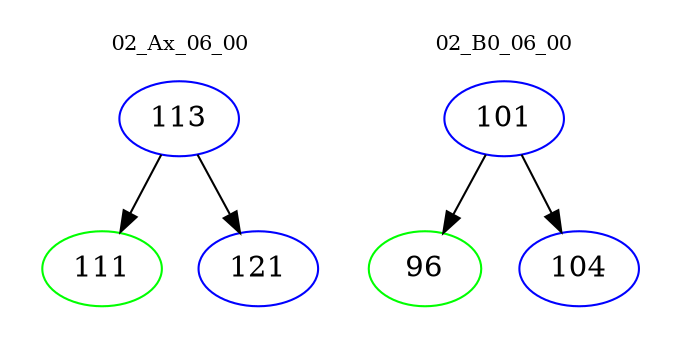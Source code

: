 digraph{
subgraph cluster_0 {
color = white
label = "02_Ax_06_00";
fontsize=10;
T0_113 [label="113", color="blue"]
T0_113 -> T0_111 [color="black"]
T0_111 [label="111", color="green"]
T0_113 -> T0_121 [color="black"]
T0_121 [label="121", color="blue"]
}
subgraph cluster_1 {
color = white
label = "02_B0_06_00";
fontsize=10;
T1_101 [label="101", color="blue"]
T1_101 -> T1_96 [color="black"]
T1_96 [label="96", color="green"]
T1_101 -> T1_104 [color="black"]
T1_104 [label="104", color="blue"]
}
}
